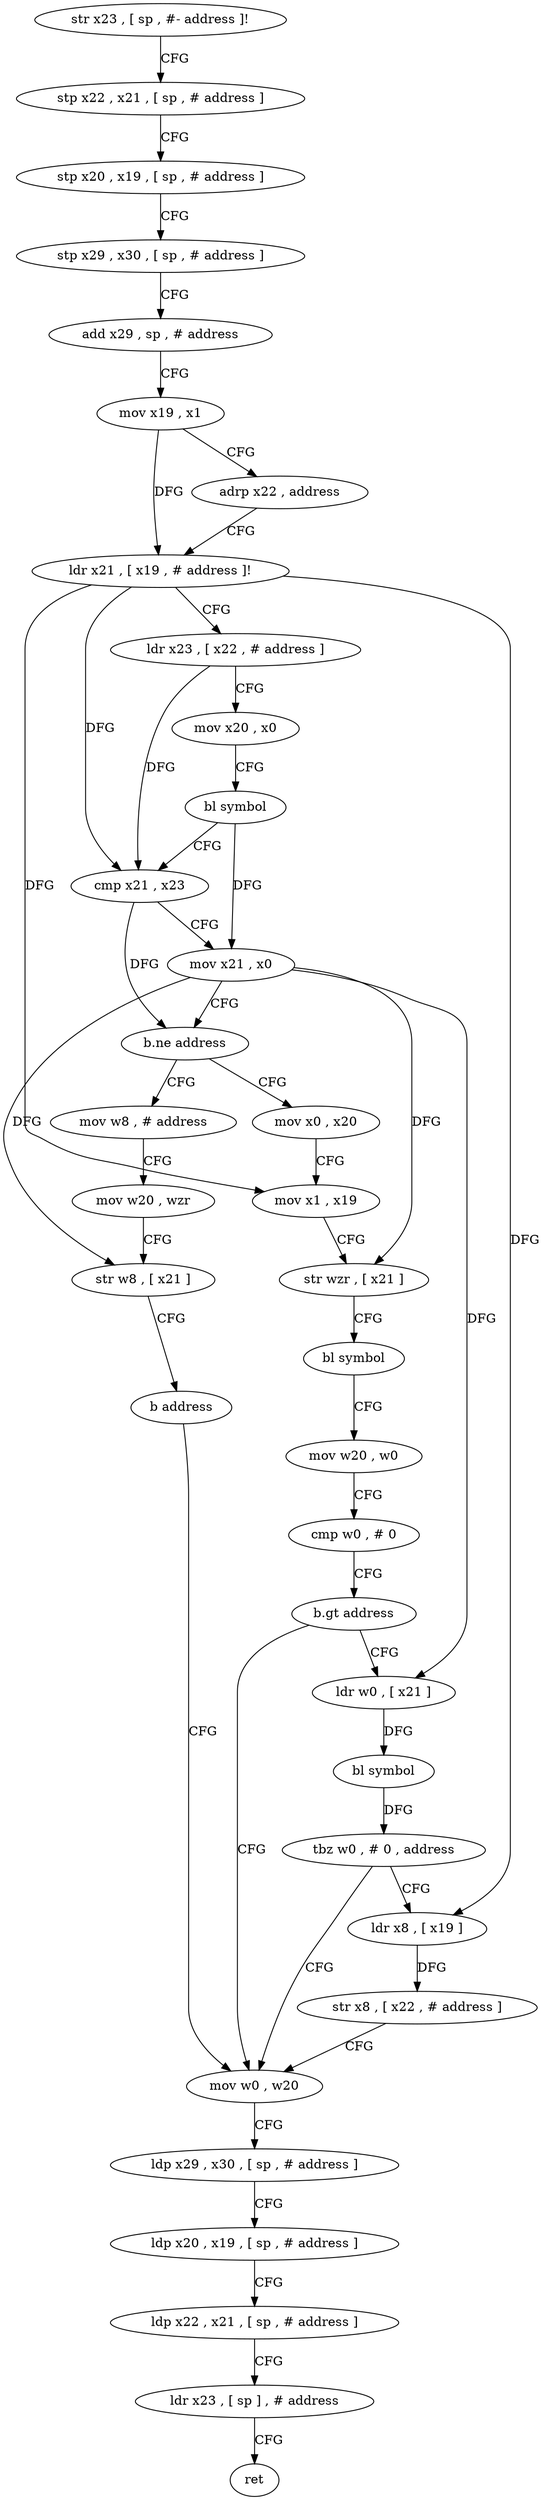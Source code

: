 digraph "func" {
"4224388" [label = "str x23 , [ sp , #- address ]!" ]
"4224392" [label = "stp x22 , x21 , [ sp , # address ]" ]
"4224396" [label = "stp x20 , x19 , [ sp , # address ]" ]
"4224400" [label = "stp x29 , x30 , [ sp , # address ]" ]
"4224404" [label = "add x29 , sp , # address" ]
"4224408" [label = "mov x19 , x1" ]
"4224412" [label = "adrp x22 , address" ]
"4224416" [label = "ldr x21 , [ x19 , # address ]!" ]
"4224420" [label = "ldr x23 , [ x22 , # address ]" ]
"4224424" [label = "mov x20 , x0" ]
"4224428" [label = "bl symbol" ]
"4224432" [label = "cmp x21 , x23" ]
"4224436" [label = "mov x21 , x0" ]
"4224440" [label = "b.ne address" ]
"4224460" [label = "mov x0 , x20" ]
"4224444" [label = "mov w8 , # address" ]
"4224464" [label = "mov x1 , x19" ]
"4224468" [label = "str wzr , [ x21 ]" ]
"4224472" [label = "bl symbol" ]
"4224476" [label = "mov w20 , w0" ]
"4224480" [label = "cmp w0 , # 0" ]
"4224484" [label = "b.gt address" ]
"4224508" [label = "mov w0 , w20" ]
"4224488" [label = "ldr w0 , [ x21 ]" ]
"4224448" [label = "mov w20 , wzr" ]
"4224452" [label = "str w8 , [ x21 ]" ]
"4224456" [label = "b address" ]
"4224512" [label = "ldp x29 , x30 , [ sp , # address ]" ]
"4224516" [label = "ldp x20 , x19 , [ sp , # address ]" ]
"4224520" [label = "ldp x22 , x21 , [ sp , # address ]" ]
"4224524" [label = "ldr x23 , [ sp ] , # address" ]
"4224528" [label = "ret" ]
"4224492" [label = "bl symbol" ]
"4224496" [label = "tbz w0 , # 0 , address" ]
"4224500" [label = "ldr x8 , [ x19 ]" ]
"4224504" [label = "str x8 , [ x22 , # address ]" ]
"4224388" -> "4224392" [ label = "CFG" ]
"4224392" -> "4224396" [ label = "CFG" ]
"4224396" -> "4224400" [ label = "CFG" ]
"4224400" -> "4224404" [ label = "CFG" ]
"4224404" -> "4224408" [ label = "CFG" ]
"4224408" -> "4224412" [ label = "CFG" ]
"4224408" -> "4224416" [ label = "DFG" ]
"4224412" -> "4224416" [ label = "CFG" ]
"4224416" -> "4224420" [ label = "CFG" ]
"4224416" -> "4224464" [ label = "DFG" ]
"4224416" -> "4224500" [ label = "DFG" ]
"4224416" -> "4224432" [ label = "DFG" ]
"4224420" -> "4224424" [ label = "CFG" ]
"4224420" -> "4224432" [ label = "DFG" ]
"4224424" -> "4224428" [ label = "CFG" ]
"4224428" -> "4224432" [ label = "CFG" ]
"4224428" -> "4224436" [ label = "DFG" ]
"4224432" -> "4224436" [ label = "CFG" ]
"4224432" -> "4224440" [ label = "DFG" ]
"4224436" -> "4224440" [ label = "CFG" ]
"4224436" -> "4224468" [ label = "DFG" ]
"4224436" -> "4224452" [ label = "DFG" ]
"4224436" -> "4224488" [ label = "DFG" ]
"4224440" -> "4224460" [ label = "CFG" ]
"4224440" -> "4224444" [ label = "CFG" ]
"4224460" -> "4224464" [ label = "CFG" ]
"4224444" -> "4224448" [ label = "CFG" ]
"4224464" -> "4224468" [ label = "CFG" ]
"4224468" -> "4224472" [ label = "CFG" ]
"4224472" -> "4224476" [ label = "CFG" ]
"4224476" -> "4224480" [ label = "CFG" ]
"4224480" -> "4224484" [ label = "CFG" ]
"4224484" -> "4224508" [ label = "CFG" ]
"4224484" -> "4224488" [ label = "CFG" ]
"4224508" -> "4224512" [ label = "CFG" ]
"4224488" -> "4224492" [ label = "DFG" ]
"4224448" -> "4224452" [ label = "CFG" ]
"4224452" -> "4224456" [ label = "CFG" ]
"4224456" -> "4224508" [ label = "CFG" ]
"4224512" -> "4224516" [ label = "CFG" ]
"4224516" -> "4224520" [ label = "CFG" ]
"4224520" -> "4224524" [ label = "CFG" ]
"4224524" -> "4224528" [ label = "CFG" ]
"4224492" -> "4224496" [ label = "DFG" ]
"4224496" -> "4224508" [ label = "CFG" ]
"4224496" -> "4224500" [ label = "CFG" ]
"4224500" -> "4224504" [ label = "DFG" ]
"4224504" -> "4224508" [ label = "CFG" ]
}
